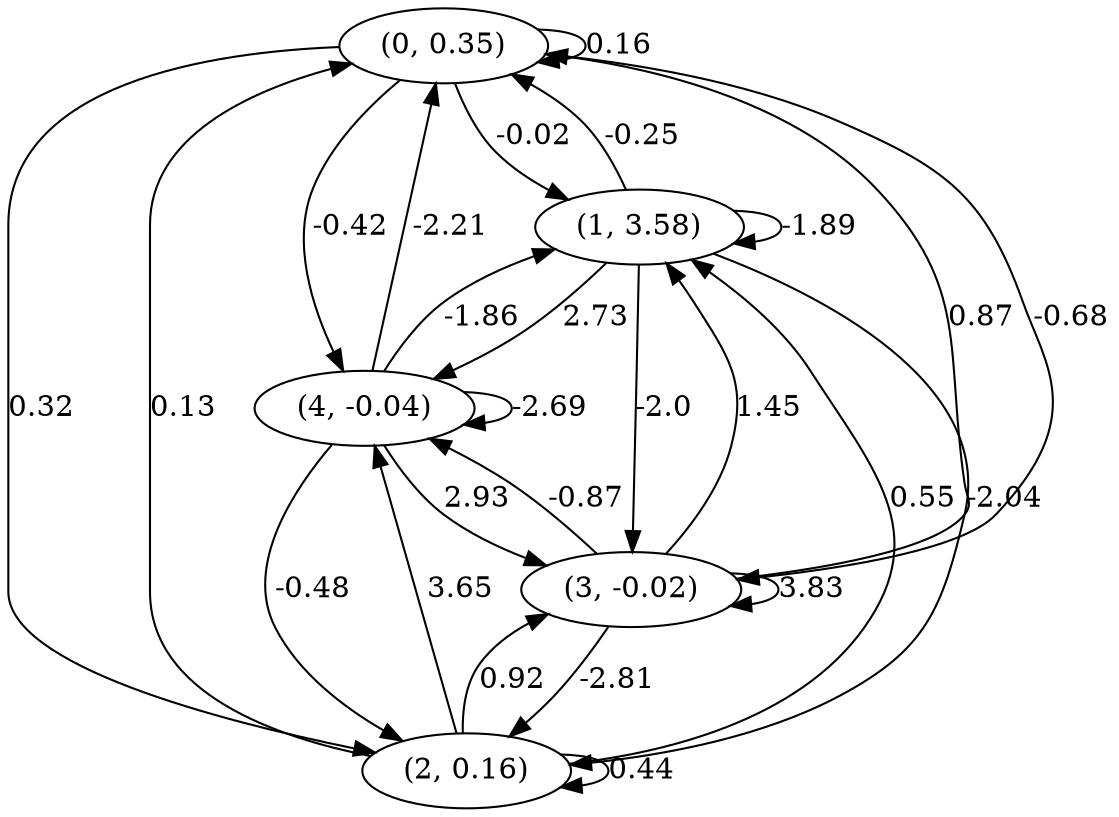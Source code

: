 digraph {
    0 [ label = "(0, 0.35)" ]
    1 [ label = "(1, 3.58)" ]
    2 [ label = "(2, 0.16)" ]
    3 [ label = "(3, -0.02)" ]
    4 [ label = "(4, -0.04)" ]
    0 -> 0 [ label = "0.16" ]
    1 -> 1 [ label = "-1.89" ]
    2 -> 2 [ label = "0.44" ]
    3 -> 3 [ label = "3.83" ]
    4 -> 4 [ label = "-2.69" ]
    1 -> 0 [ label = "-0.25" ]
    2 -> 0 [ label = "0.13" ]
    3 -> 0 [ label = "0.87" ]
    4 -> 0 [ label = "-2.21" ]
    0 -> 1 [ label = "-0.02" ]
    2 -> 1 [ label = "0.55" ]
    3 -> 1 [ label = "1.45" ]
    4 -> 1 [ label = "-1.86" ]
    0 -> 2 [ label = "0.32" ]
    1 -> 2 [ label = "-2.04" ]
    3 -> 2 [ label = "-2.81" ]
    4 -> 2 [ label = "-0.48" ]
    0 -> 3 [ label = "-0.68" ]
    1 -> 3 [ label = "-2.0" ]
    2 -> 3 [ label = "0.92" ]
    4 -> 3 [ label = "2.93" ]
    0 -> 4 [ label = "-0.42" ]
    1 -> 4 [ label = "2.73" ]
    2 -> 4 [ label = "3.65" ]
    3 -> 4 [ label = "-0.87" ]
}

